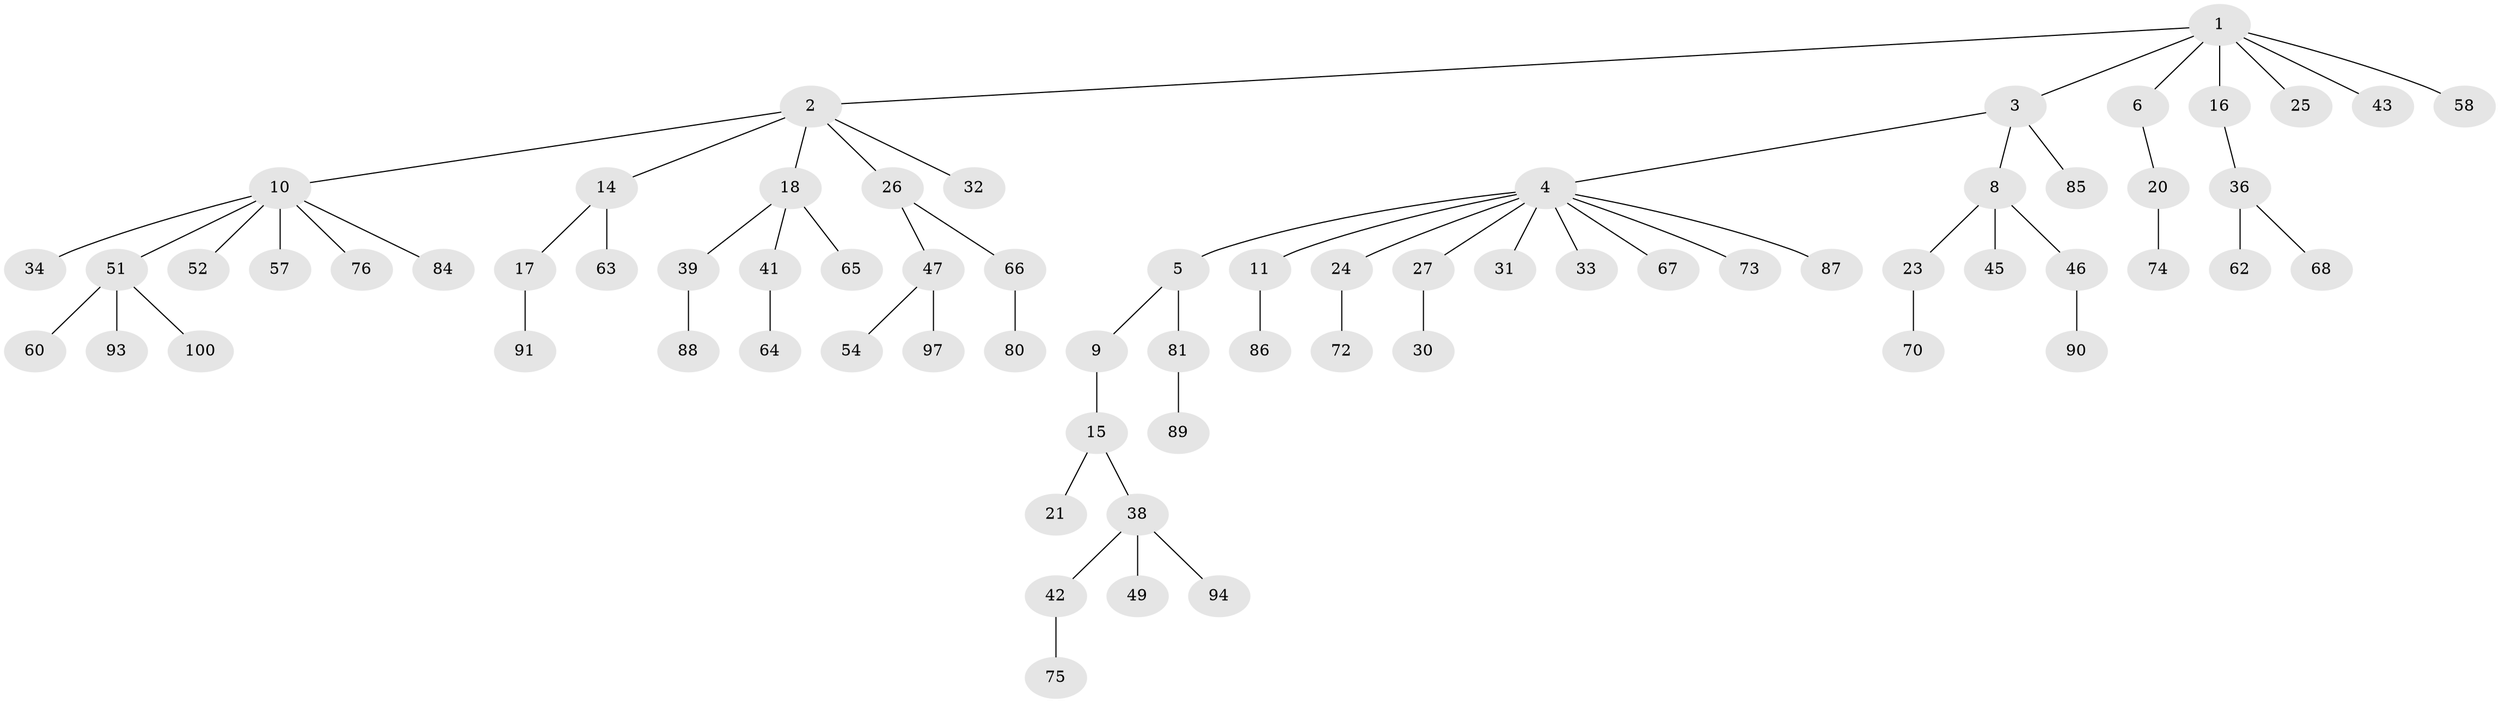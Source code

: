 // original degree distribution, {6: 0.01, 5: 0.03, 4: 0.04, 8: 0.01, 3: 0.19, 2: 0.18, 7: 0.01, 1: 0.53}
// Generated by graph-tools (version 1.1) at 2025/38/02/21/25 10:38:55]
// undirected, 70 vertices, 69 edges
graph export_dot {
graph [start="1"]
  node [color=gray90,style=filled];
  1 [super="+13"];
  2 [super="+7"];
  3 [super="+71"];
  4 [super="+22"];
  5 [super="+77"];
  6 [super="+48"];
  8 [super="+35"];
  9;
  10 [super="+12"];
  11;
  14;
  15 [super="+53"];
  16 [super="+40"];
  17 [super="+28"];
  18 [super="+19"];
  20 [super="+55"];
  21 [super="+99"];
  23 [super="+69"];
  24 [super="+29"];
  25;
  26;
  27;
  30;
  31;
  32;
  33;
  34;
  36 [super="+37"];
  38 [super="+56"];
  39 [super="+83"];
  41 [super="+50"];
  42 [super="+96"];
  43 [super="+44"];
  45;
  46 [super="+61"];
  47 [super="+59"];
  49;
  51 [super="+78"];
  52 [super="+95"];
  54;
  57 [super="+98"];
  58 [super="+82"];
  60;
  62;
  63;
  64;
  65;
  66 [super="+79"];
  67;
  68;
  70;
  72;
  73;
  74;
  75;
  76;
  80;
  81;
  84;
  85;
  86 [super="+92"];
  87;
  88;
  89;
  90;
  91;
  93;
  94;
  97;
  100;
  1 -- 2;
  1 -- 3;
  1 -- 6;
  1 -- 25;
  1 -- 43;
  1 -- 16;
  1 -- 58;
  2 -- 10;
  2 -- 14;
  2 -- 26;
  2 -- 32;
  2 -- 18;
  3 -- 4;
  3 -- 8;
  3 -- 85;
  4 -- 5;
  4 -- 11;
  4 -- 27;
  4 -- 67;
  4 -- 73;
  4 -- 87;
  4 -- 24;
  4 -- 33;
  4 -- 31;
  5 -- 9;
  5 -- 81;
  6 -- 20;
  8 -- 23;
  8 -- 45;
  8 -- 46;
  9 -- 15;
  10 -- 34;
  10 -- 52;
  10 -- 57;
  10 -- 76;
  10 -- 84;
  10 -- 51;
  11 -- 86;
  14 -- 17;
  14 -- 63;
  15 -- 21;
  15 -- 38;
  16 -- 36;
  17 -- 91;
  18 -- 39;
  18 -- 65;
  18 -- 41;
  20 -- 74;
  23 -- 70;
  24 -- 72;
  26 -- 47;
  26 -- 66;
  27 -- 30;
  36 -- 62;
  36 -- 68;
  38 -- 42;
  38 -- 49;
  38 -- 94;
  39 -- 88;
  41 -- 64;
  42 -- 75;
  46 -- 90;
  47 -- 54;
  47 -- 97;
  51 -- 60;
  51 -- 93;
  51 -- 100;
  66 -- 80;
  81 -- 89;
}

